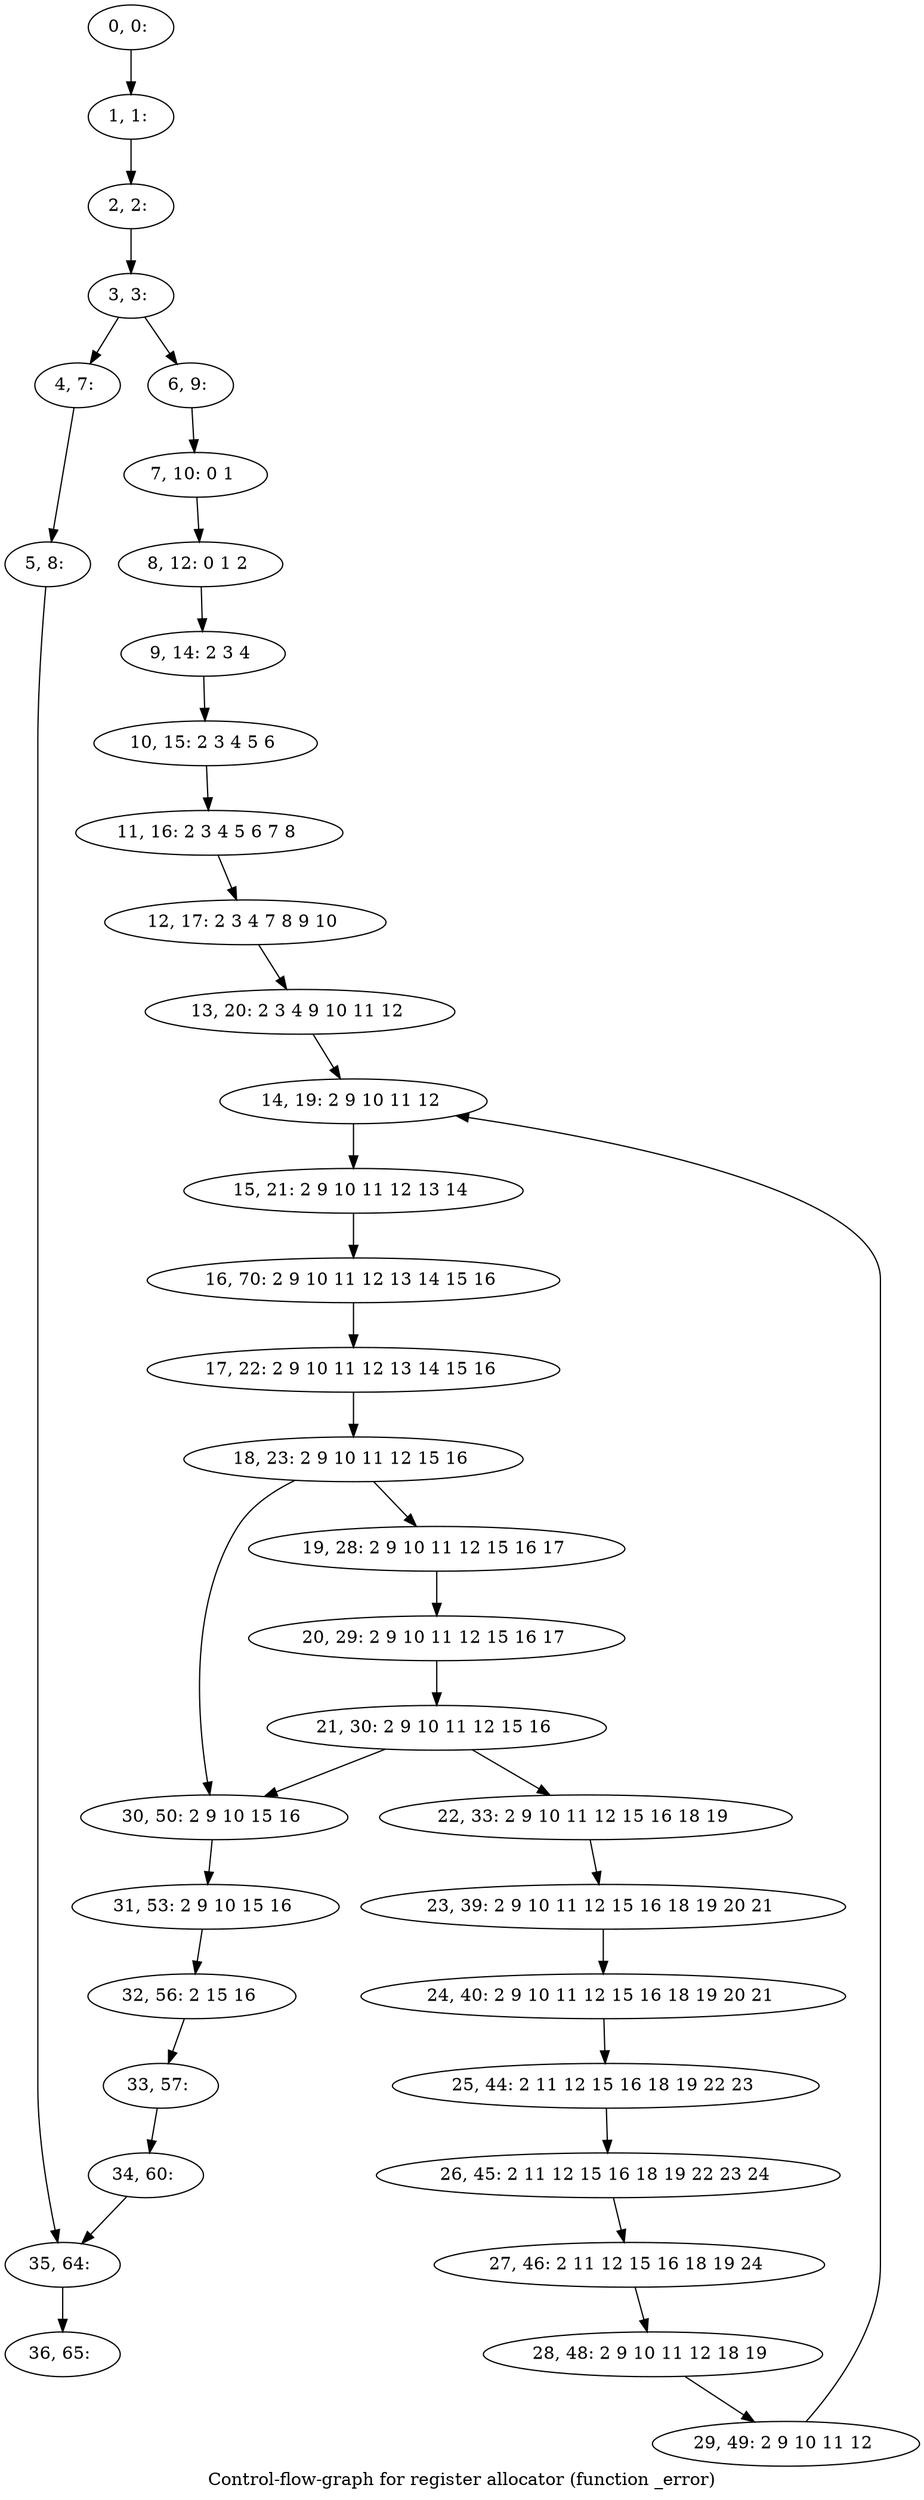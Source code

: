 digraph G {
graph [label="Control-flow-graph for register allocator (function _error)"]
0[label="0, 0: "];
1[label="1, 1: "];
2[label="2, 2: "];
3[label="3, 3: "];
4[label="4, 7: "];
5[label="5, 8: "];
6[label="6, 9: "];
7[label="7, 10: 0 1 "];
8[label="8, 12: 0 1 2 "];
9[label="9, 14: 2 3 4 "];
10[label="10, 15: 2 3 4 5 6 "];
11[label="11, 16: 2 3 4 5 6 7 8 "];
12[label="12, 17: 2 3 4 7 8 9 10 "];
13[label="13, 20: 2 3 4 9 10 11 12 "];
14[label="14, 19: 2 9 10 11 12 "];
15[label="15, 21: 2 9 10 11 12 13 14 "];
16[label="16, 70: 2 9 10 11 12 13 14 15 16 "];
17[label="17, 22: 2 9 10 11 12 13 14 15 16 "];
18[label="18, 23: 2 9 10 11 12 15 16 "];
19[label="19, 28: 2 9 10 11 12 15 16 17 "];
20[label="20, 29: 2 9 10 11 12 15 16 17 "];
21[label="21, 30: 2 9 10 11 12 15 16 "];
22[label="22, 33: 2 9 10 11 12 15 16 18 19 "];
23[label="23, 39: 2 9 10 11 12 15 16 18 19 20 21 "];
24[label="24, 40: 2 9 10 11 12 15 16 18 19 20 21 "];
25[label="25, 44: 2 11 12 15 16 18 19 22 23 "];
26[label="26, 45: 2 11 12 15 16 18 19 22 23 24 "];
27[label="27, 46: 2 11 12 15 16 18 19 24 "];
28[label="28, 48: 2 9 10 11 12 18 19 "];
29[label="29, 49: 2 9 10 11 12 "];
30[label="30, 50: 2 9 10 15 16 "];
31[label="31, 53: 2 9 10 15 16 "];
32[label="32, 56: 2 15 16 "];
33[label="33, 57: "];
34[label="34, 60: "];
35[label="35, 64: "];
36[label="36, 65: "];
0->1 ;
1->2 ;
2->3 ;
3->4 ;
3->6 ;
4->5 ;
5->35 ;
6->7 ;
7->8 ;
8->9 ;
9->10 ;
10->11 ;
11->12 ;
12->13 ;
13->14 ;
14->15 ;
15->16 ;
16->17 ;
17->18 ;
18->19 ;
18->30 ;
19->20 ;
20->21 ;
21->22 ;
21->30 ;
22->23 ;
23->24 ;
24->25 ;
25->26 ;
26->27 ;
27->28 ;
28->29 ;
29->14 ;
30->31 ;
31->32 ;
32->33 ;
33->34 ;
34->35 ;
35->36 ;
}
